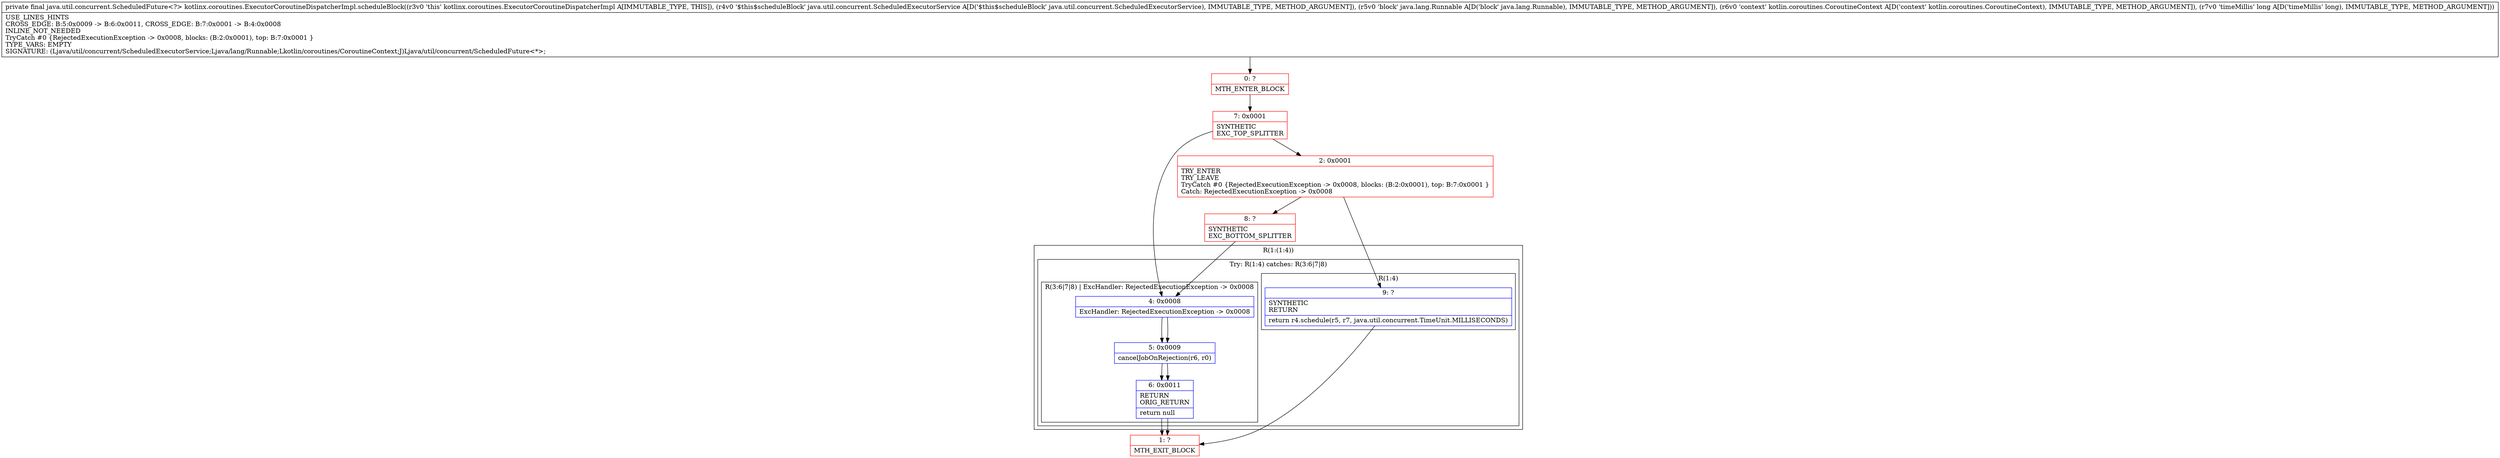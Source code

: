 digraph "CFG forkotlinx.coroutines.ExecutorCoroutineDispatcherImpl.scheduleBlock(Ljava\/util\/concurrent\/ScheduledExecutorService;Ljava\/lang\/Runnable;Lkotlin\/coroutines\/CoroutineContext;J)Ljava\/util\/concurrent\/ScheduledFuture;" {
subgraph cluster_Region_462783817 {
label = "R(1:(1:4))";
node [shape=record,color=blue];
subgraph cluster_TryCatchRegion_1894470896 {
label = "Try: R(1:4) catches: R(3:6|7|8)";
node [shape=record,color=blue];
subgraph cluster_Region_1354837629 {
label = "R(1:4)";
node [shape=record,color=blue];
Node_9 [shape=record,label="{9\:\ ?|SYNTHETIC\lRETURN\l|return r4.schedule(r5, r7, java.util.concurrent.TimeUnit.MILLISECONDS)\l}"];
}
subgraph cluster_Region_1922242167 {
label = "R(3:6|7|8) | ExcHandler: RejectedExecutionException \-\> 0x0008\l";
node [shape=record,color=blue];
Node_4 [shape=record,label="{4\:\ 0x0008|ExcHandler: RejectedExecutionException \-\> 0x0008\l}"];
Node_5 [shape=record,label="{5\:\ 0x0009|cancelJobOnRejection(r6, r0)\l}"];
Node_6 [shape=record,label="{6\:\ 0x0011|RETURN\lORIG_RETURN\l|return null\l}"];
}
}
}
subgraph cluster_Region_1922242167 {
label = "R(3:6|7|8) | ExcHandler: RejectedExecutionException \-\> 0x0008\l";
node [shape=record,color=blue];
Node_4 [shape=record,label="{4\:\ 0x0008|ExcHandler: RejectedExecutionException \-\> 0x0008\l}"];
Node_5 [shape=record,label="{5\:\ 0x0009|cancelJobOnRejection(r6, r0)\l}"];
Node_6 [shape=record,label="{6\:\ 0x0011|RETURN\lORIG_RETURN\l|return null\l}"];
}
Node_0 [shape=record,color=red,label="{0\:\ ?|MTH_ENTER_BLOCK\l}"];
Node_7 [shape=record,color=red,label="{7\:\ 0x0001|SYNTHETIC\lEXC_TOP_SPLITTER\l}"];
Node_2 [shape=record,color=red,label="{2\:\ 0x0001|TRY_ENTER\lTRY_LEAVE\lTryCatch #0 \{RejectedExecutionException \-\> 0x0008, blocks: (B:2:0x0001), top: B:7:0x0001 \}\lCatch: RejectedExecutionException \-\> 0x0008\l}"];
Node_8 [shape=record,color=red,label="{8\:\ ?|SYNTHETIC\lEXC_BOTTOM_SPLITTER\l}"];
Node_1 [shape=record,color=red,label="{1\:\ ?|MTH_EXIT_BLOCK\l}"];
MethodNode[shape=record,label="{private final java.util.concurrent.ScheduledFuture\<?\> kotlinx.coroutines.ExecutorCoroutineDispatcherImpl.scheduleBlock((r3v0 'this' kotlinx.coroutines.ExecutorCoroutineDispatcherImpl A[IMMUTABLE_TYPE, THIS]), (r4v0 '$this$scheduleBlock' java.util.concurrent.ScheduledExecutorService A[D('$this$scheduleBlock' java.util.concurrent.ScheduledExecutorService), IMMUTABLE_TYPE, METHOD_ARGUMENT]), (r5v0 'block' java.lang.Runnable A[D('block' java.lang.Runnable), IMMUTABLE_TYPE, METHOD_ARGUMENT]), (r6v0 'context' kotlin.coroutines.CoroutineContext A[D('context' kotlin.coroutines.CoroutineContext), IMMUTABLE_TYPE, METHOD_ARGUMENT]), (r7v0 'timeMillis' long A[D('timeMillis' long), IMMUTABLE_TYPE, METHOD_ARGUMENT]))  | USE_LINES_HINTS\lCROSS_EDGE: B:5:0x0009 \-\> B:6:0x0011, CROSS_EDGE: B:7:0x0001 \-\> B:4:0x0008\lINLINE_NOT_NEEDED\lTryCatch #0 \{RejectedExecutionException \-\> 0x0008, blocks: (B:2:0x0001), top: B:7:0x0001 \}\lTYPE_VARS: EMPTY\lSIGNATURE: (Ljava\/util\/concurrent\/ScheduledExecutorService;Ljava\/lang\/Runnable;Lkotlin\/coroutines\/CoroutineContext;J)Ljava\/util\/concurrent\/ScheduledFuture\<*\>;\l}"];
MethodNode -> Node_0;Node_9 -> Node_1;
Node_4 -> Node_5;
Node_5 -> Node_6;
Node_6 -> Node_1;
Node_4 -> Node_5;
Node_5 -> Node_6;
Node_6 -> Node_1;
Node_0 -> Node_7;
Node_7 -> Node_2;
Node_7 -> Node_4;
Node_2 -> Node_8;
Node_2 -> Node_9;
Node_8 -> Node_4;
}

